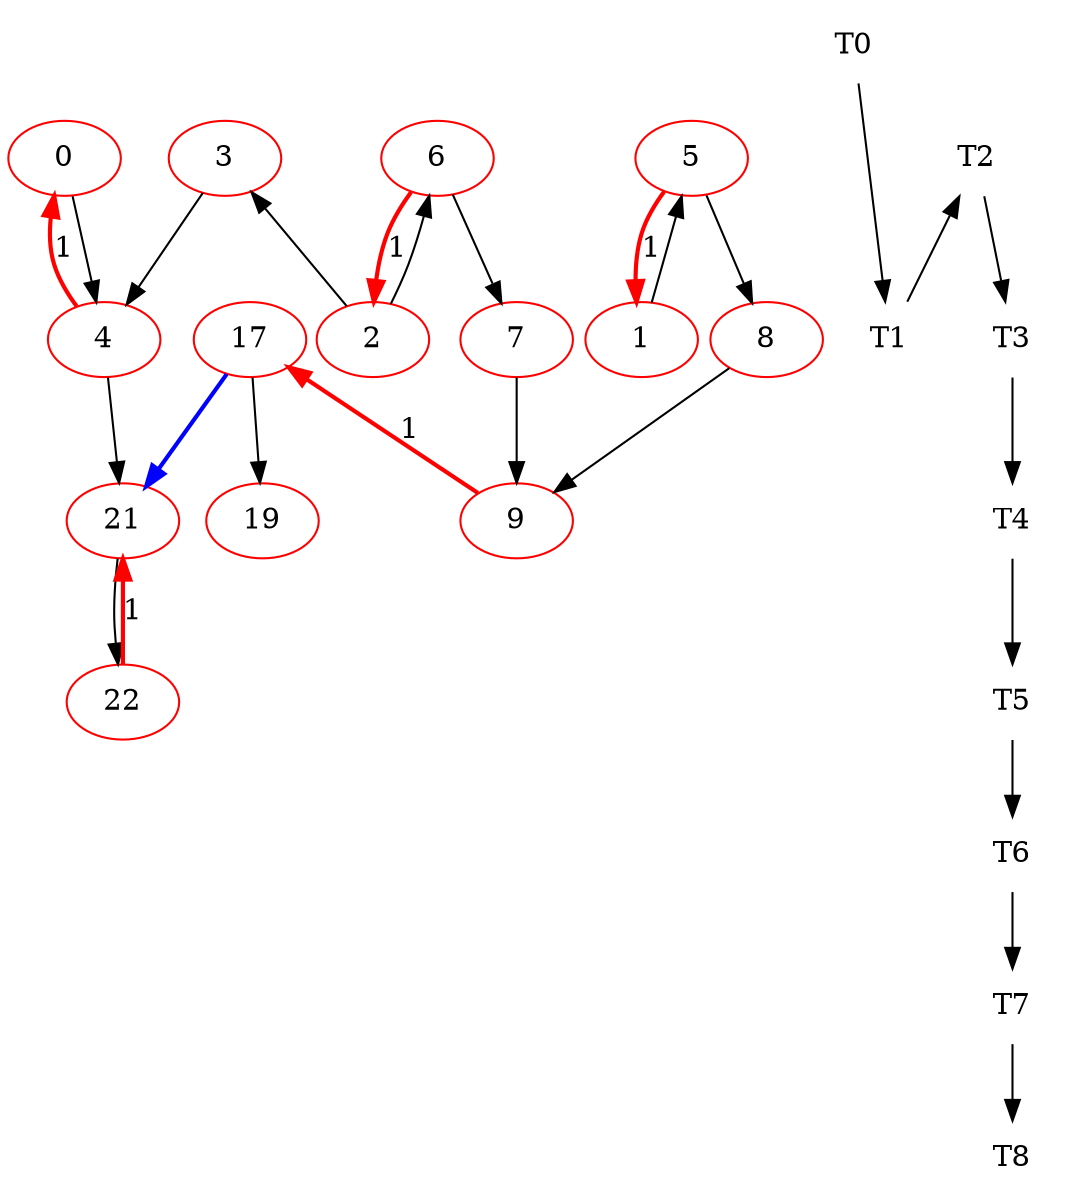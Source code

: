 digraph current { 
{
0 [color=red ];

1 [color=red ];

2 [color=red ];

3 [color=red ];

4 [color=red ];

5 [color=red ];

6 [color=red ];

7 [color=red ];

8 [color=red ];

9 [color=red ];

17 [color=red ];

19 [color=red ];

21 [color=red ];

22 [color=red ];
4 -> 0 [style=bold, color=red, label=1] 
5 -> 1 [style=bold, color=red, label=1] 
6 -> 2 [style=bold, color=red, label=1] 
2 -> 3
3 -> 4
0 -> 4
1 -> 5
2 -> 6
6 -> 7
5 -> 8
8 -> 9
7 -> 9
9 -> 17 [style=bold, color=red, label=1] 
17 -> 19
4 -> 21
22 -> 21 [style=bold, color=red, label=1] 
17 -> 21 [style=bold, color=blue ]
21 -> 22

}

{
 node [shape=plaintext]; 
 T0  -> T1 -> T2 -> T3 -> T4 -> T5 -> T6 -> T7 -> T8;
}{ rank = source; 
T0;
 }; 
{ rank = same; 

 }; 
{ rank = same; 
1; 2; T1;
 }; 
{ rank = same; 
0; 3; 5; 6; T2;
 }; 
{ rank = same; 
4; 7; 8; 17; T3;
 }; 
{ rank = same; 
9; 19; 21; T4;
 }; 
{ rank = same; 
22; T5;
 }; 
{ rank = same; 

 }; 
{ rank = same; 

 }; 
{ rank = same; 

 }; 

}